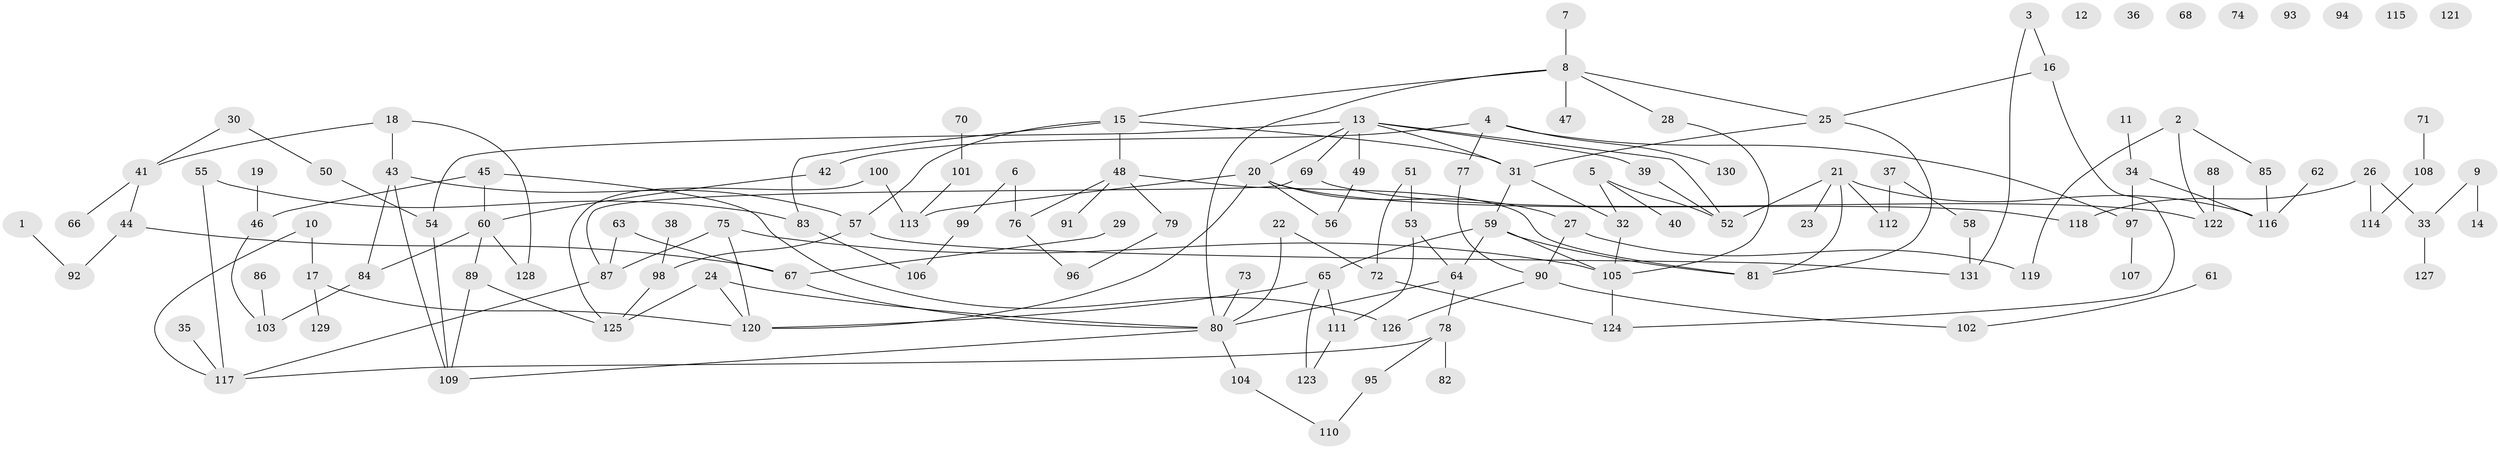 // Generated by graph-tools (version 1.1) at 2025/33/03/09/25 02:33:52]
// undirected, 131 vertices, 165 edges
graph export_dot {
graph [start="1"]
  node [color=gray90,style=filled];
  1;
  2;
  3;
  4;
  5;
  6;
  7;
  8;
  9;
  10;
  11;
  12;
  13;
  14;
  15;
  16;
  17;
  18;
  19;
  20;
  21;
  22;
  23;
  24;
  25;
  26;
  27;
  28;
  29;
  30;
  31;
  32;
  33;
  34;
  35;
  36;
  37;
  38;
  39;
  40;
  41;
  42;
  43;
  44;
  45;
  46;
  47;
  48;
  49;
  50;
  51;
  52;
  53;
  54;
  55;
  56;
  57;
  58;
  59;
  60;
  61;
  62;
  63;
  64;
  65;
  66;
  67;
  68;
  69;
  70;
  71;
  72;
  73;
  74;
  75;
  76;
  77;
  78;
  79;
  80;
  81;
  82;
  83;
  84;
  85;
  86;
  87;
  88;
  89;
  90;
  91;
  92;
  93;
  94;
  95;
  96;
  97;
  98;
  99;
  100;
  101;
  102;
  103;
  104;
  105;
  106;
  107;
  108;
  109;
  110;
  111;
  112;
  113;
  114;
  115;
  116;
  117;
  118;
  119;
  120;
  121;
  122;
  123;
  124;
  125;
  126;
  127;
  128;
  129;
  130;
  131;
  1 -- 92;
  2 -- 85;
  2 -- 119;
  2 -- 122;
  3 -- 16;
  3 -- 131;
  4 -- 42;
  4 -- 77;
  4 -- 97;
  4 -- 130;
  5 -- 32;
  5 -- 40;
  5 -- 52;
  6 -- 76;
  6 -- 99;
  7 -- 8;
  8 -- 15;
  8 -- 25;
  8 -- 28;
  8 -- 47;
  8 -- 80;
  9 -- 14;
  9 -- 33;
  10 -- 17;
  10 -- 117;
  11 -- 34;
  13 -- 20;
  13 -- 31;
  13 -- 39;
  13 -- 49;
  13 -- 52;
  13 -- 54;
  13 -- 69;
  15 -- 31;
  15 -- 48;
  15 -- 57;
  15 -- 83;
  16 -- 25;
  16 -- 124;
  17 -- 120;
  17 -- 129;
  18 -- 41;
  18 -- 43;
  18 -- 128;
  19 -- 46;
  20 -- 27;
  20 -- 56;
  20 -- 113;
  20 -- 118;
  20 -- 120;
  21 -- 23;
  21 -- 52;
  21 -- 81;
  21 -- 112;
  21 -- 116;
  22 -- 72;
  22 -- 80;
  24 -- 80;
  24 -- 120;
  24 -- 125;
  25 -- 31;
  25 -- 81;
  26 -- 33;
  26 -- 114;
  26 -- 118;
  27 -- 90;
  27 -- 119;
  28 -- 105;
  29 -- 67;
  30 -- 41;
  30 -- 50;
  31 -- 32;
  31 -- 59;
  32 -- 105;
  33 -- 127;
  34 -- 97;
  34 -- 116;
  35 -- 117;
  37 -- 58;
  37 -- 112;
  38 -- 98;
  39 -- 52;
  41 -- 44;
  41 -- 66;
  42 -- 60;
  43 -- 57;
  43 -- 84;
  43 -- 109;
  44 -- 67;
  44 -- 92;
  45 -- 46;
  45 -- 60;
  45 -- 126;
  46 -- 103;
  48 -- 76;
  48 -- 79;
  48 -- 81;
  48 -- 91;
  49 -- 56;
  50 -- 54;
  51 -- 53;
  51 -- 72;
  53 -- 64;
  53 -- 111;
  54 -- 109;
  55 -- 83;
  55 -- 117;
  57 -- 98;
  57 -- 131;
  58 -- 131;
  59 -- 64;
  59 -- 65;
  59 -- 81;
  59 -- 105;
  60 -- 84;
  60 -- 89;
  60 -- 128;
  61 -- 102;
  62 -- 116;
  63 -- 67;
  63 -- 87;
  64 -- 78;
  64 -- 80;
  65 -- 111;
  65 -- 120;
  65 -- 123;
  67 -- 80;
  69 -- 87;
  69 -- 122;
  70 -- 101;
  71 -- 108;
  72 -- 124;
  73 -- 80;
  75 -- 87;
  75 -- 105;
  75 -- 120;
  76 -- 96;
  77 -- 90;
  78 -- 82;
  78 -- 95;
  78 -- 117;
  79 -- 96;
  80 -- 104;
  80 -- 109;
  83 -- 106;
  84 -- 103;
  85 -- 116;
  86 -- 103;
  87 -- 117;
  88 -- 122;
  89 -- 109;
  89 -- 125;
  90 -- 102;
  90 -- 126;
  95 -- 110;
  97 -- 107;
  98 -- 125;
  99 -- 106;
  100 -- 113;
  100 -- 125;
  101 -- 113;
  104 -- 110;
  105 -- 124;
  108 -- 114;
  111 -- 123;
}
